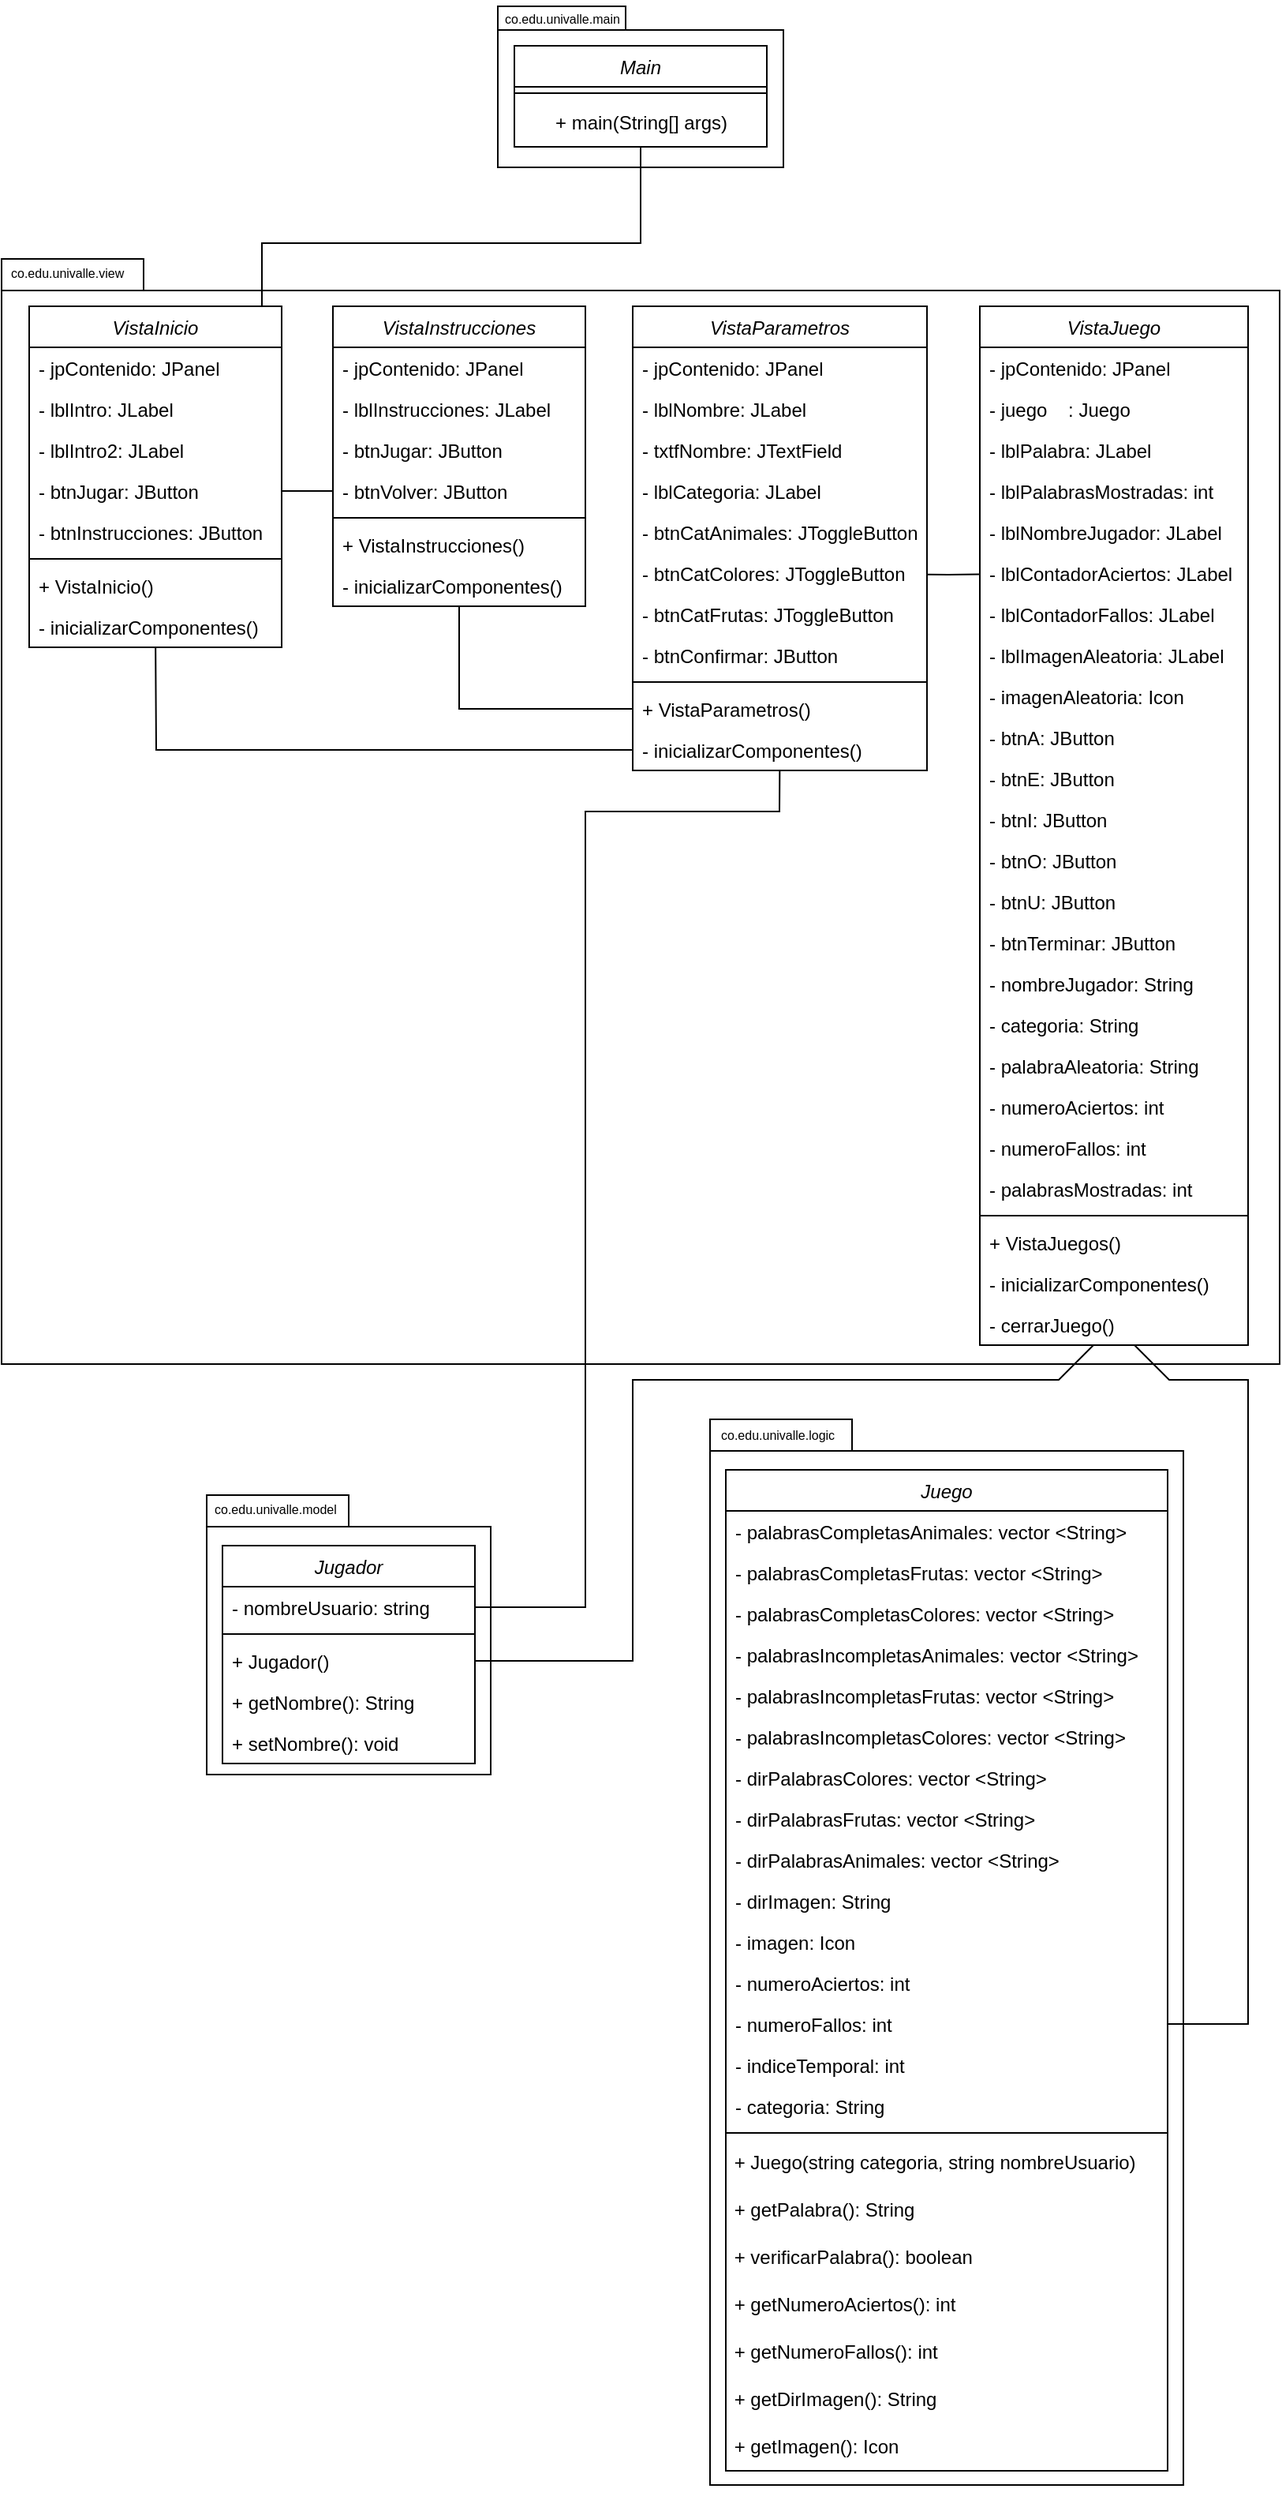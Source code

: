 <mxfile version="21.2.1" type="github">
  <diagram id="C5RBs43oDa-KdzZeNtuy" name="Page-1">
    <mxGraphModel dx="1434" dy="802" grid="1" gridSize="10" guides="1" tooltips="1" connect="1" arrows="1" fold="1" page="1" pageScale="1" pageWidth="827" pageHeight="1169" math="0" shadow="0">
      <root>
        <mxCell id="WIyWlLk6GJQsqaUBKTNV-0" />
        <mxCell id="WIyWlLk6GJQsqaUBKTNV-1" parent="WIyWlLk6GJQsqaUBKTNV-0" />
        <mxCell id="8PjbYwyH08GuXPHLSJ2T-105" value="" style="shape=folder;fontStyle=1;spacingTop=10;tabWidth=81;tabHeight=15;tabPosition=left;html=1;whiteSpace=wrap;" vertex="1" parent="WIyWlLk6GJQsqaUBKTNV-1">
          <mxGeometry x="324.5" y="60" width="181" height="102" as="geometry" />
        </mxCell>
        <mxCell id="8PjbYwyH08GuXPHLSJ2T-106" value="" style="shape=folder;fontStyle=1;spacingTop=10;tabWidth=90;tabHeight=20;tabPosition=left;html=1;whiteSpace=wrap;" vertex="1" parent="WIyWlLk6GJQsqaUBKTNV-1">
          <mxGeometry x="459" y="955" width="300" height="675" as="geometry" />
        </mxCell>
        <mxCell id="8PjbYwyH08GuXPHLSJ2T-107" value="" style="shape=folder;fontStyle=1;spacingTop=10;tabWidth=90;tabHeight=20;tabPosition=left;html=1;whiteSpace=wrap;" vertex="1" parent="WIyWlLk6GJQsqaUBKTNV-1">
          <mxGeometry x="140" y="1003" width="180" height="177" as="geometry" />
        </mxCell>
        <mxCell id="8PjbYwyH08GuXPHLSJ2T-108" value="Jugador" style="swimlane;fontStyle=2;align=center;verticalAlign=top;childLayout=stackLayout;horizontal=1;startSize=26;horizontalStack=0;resizeParent=1;resizeLast=0;collapsible=1;marginBottom=0;rounded=0;shadow=0;strokeWidth=1;" vertex="1" parent="WIyWlLk6GJQsqaUBKTNV-1">
          <mxGeometry x="150" y="1035" width="160" height="138" as="geometry">
            <mxRectangle x="550" y="140" width="160" height="26" as="alternateBounds" />
          </mxGeometry>
        </mxCell>
        <mxCell id="8PjbYwyH08GuXPHLSJ2T-109" value="- nombreUsuario: string" style="text;align=left;verticalAlign=top;spacingLeft=4;spacingRight=4;overflow=hidden;rotatable=0;points=[[0,0.5],[1,0.5]];portConstraint=eastwest;" vertex="1" parent="8PjbYwyH08GuXPHLSJ2T-108">
          <mxGeometry y="26" width="160" height="26" as="geometry" />
        </mxCell>
        <mxCell id="8PjbYwyH08GuXPHLSJ2T-110" value="" style="line;html=1;strokeWidth=1;align=left;verticalAlign=middle;spacingTop=-1;spacingLeft=3;spacingRight=3;rotatable=0;labelPosition=right;points=[];portConstraint=eastwest;" vertex="1" parent="8PjbYwyH08GuXPHLSJ2T-108">
          <mxGeometry y="52" width="160" height="8" as="geometry" />
        </mxCell>
        <mxCell id="8PjbYwyH08GuXPHLSJ2T-111" value="+ Jugador()" style="text;align=left;verticalAlign=top;spacingLeft=4;spacingRight=4;overflow=hidden;rotatable=0;points=[[0,0.5],[1,0.5]];portConstraint=eastwest;" vertex="1" parent="8PjbYwyH08GuXPHLSJ2T-108">
          <mxGeometry y="60" width="160" height="26" as="geometry" />
        </mxCell>
        <mxCell id="8PjbYwyH08GuXPHLSJ2T-112" value="+ getNombre(): String" style="text;align=left;verticalAlign=top;spacingLeft=4;spacingRight=4;overflow=hidden;rotatable=0;points=[[0,0.5],[1,0.5]];portConstraint=eastwest;" vertex="1" parent="8PjbYwyH08GuXPHLSJ2T-108">
          <mxGeometry y="86" width="160" height="26" as="geometry" />
        </mxCell>
        <mxCell id="8PjbYwyH08GuXPHLSJ2T-113" value="+ setNombre(): void" style="text;align=left;verticalAlign=top;spacingLeft=4;spacingRight=4;overflow=hidden;rotatable=0;points=[[0,0.5],[1,0.5]];portConstraint=eastwest;" vertex="1" parent="8PjbYwyH08GuXPHLSJ2T-108">
          <mxGeometry y="112" width="160" height="26" as="geometry" />
        </mxCell>
        <mxCell id="8PjbYwyH08GuXPHLSJ2T-114" value="" style="shape=folder;fontStyle=1;spacingTop=10;tabWidth=90;tabHeight=20;tabPosition=left;html=1;whiteSpace=wrap;" vertex="1" parent="WIyWlLk6GJQsqaUBKTNV-1">
          <mxGeometry x="10" y="220" width="810" height="700" as="geometry" />
        </mxCell>
        <mxCell id="8PjbYwyH08GuXPHLSJ2T-115" value="Main" style="swimlane;fontStyle=2;align=center;verticalAlign=top;childLayout=stackLayout;horizontal=1;startSize=26;horizontalStack=0;resizeParent=1;resizeLast=0;collapsible=1;marginBottom=0;rounded=0;shadow=0;strokeWidth=1;" vertex="1" parent="WIyWlLk6GJQsqaUBKTNV-1">
          <mxGeometry x="335" y="85" width="160" height="64" as="geometry">
            <mxRectangle x="300" y="50" width="160" height="26" as="alternateBounds" />
          </mxGeometry>
        </mxCell>
        <mxCell id="8PjbYwyH08GuXPHLSJ2T-116" value="" style="line;html=1;strokeWidth=1;align=left;verticalAlign=middle;spacingTop=-1;spacingLeft=3;spacingRight=3;rotatable=0;labelPosition=right;points=[];portConstraint=eastwest;" vertex="1" parent="8PjbYwyH08GuXPHLSJ2T-115">
          <mxGeometry y="26" width="160" height="8" as="geometry" />
        </mxCell>
        <mxCell id="8PjbYwyH08GuXPHLSJ2T-117" value="+ main(String[] args)" style="text;html=1;align=center;verticalAlign=middle;resizable=0;points=[];autosize=1;strokeColor=none;fillColor=none;" vertex="1" parent="8PjbYwyH08GuXPHLSJ2T-115">
          <mxGeometry y="34" width="160" height="30" as="geometry" />
        </mxCell>
        <mxCell id="8PjbYwyH08GuXPHLSJ2T-118" value="VistaInstrucciones" style="swimlane;fontStyle=2;align=center;verticalAlign=top;childLayout=stackLayout;horizontal=1;startSize=26;horizontalStack=0;resizeParent=1;resizeLast=0;collapsible=1;marginBottom=0;rounded=0;shadow=0;strokeWidth=1;" vertex="1" parent="WIyWlLk6GJQsqaUBKTNV-1">
          <mxGeometry x="220" y="250" width="160" height="190" as="geometry">
            <mxRectangle x="130" y="380" width="160" height="26" as="alternateBounds" />
          </mxGeometry>
        </mxCell>
        <mxCell id="8PjbYwyH08GuXPHLSJ2T-119" value="- jpContenido: JPanel" style="text;align=left;verticalAlign=top;spacingLeft=4;spacingRight=4;overflow=hidden;rotatable=0;points=[[0,0.5],[1,0.5]];portConstraint=eastwest;" vertex="1" parent="8PjbYwyH08GuXPHLSJ2T-118">
          <mxGeometry y="26" width="160" height="26" as="geometry" />
        </mxCell>
        <mxCell id="8PjbYwyH08GuXPHLSJ2T-120" value="- lblInstrucciones: JLabel" style="text;align=left;verticalAlign=top;spacingLeft=4;spacingRight=4;overflow=hidden;rotatable=0;points=[[0,0.5],[1,0.5]];portConstraint=eastwest;" vertex="1" parent="8PjbYwyH08GuXPHLSJ2T-118">
          <mxGeometry y="52" width="160" height="26" as="geometry" />
        </mxCell>
        <mxCell id="8PjbYwyH08GuXPHLSJ2T-121" value="- btnJugar: JButton" style="text;align=left;verticalAlign=top;spacingLeft=4;spacingRight=4;overflow=hidden;rotatable=0;points=[[0,0.5],[1,0.5]];portConstraint=eastwest;rounded=0;shadow=0;html=0;" vertex="1" parent="8PjbYwyH08GuXPHLSJ2T-118">
          <mxGeometry y="78" width="160" height="26" as="geometry" />
        </mxCell>
        <mxCell id="8PjbYwyH08GuXPHLSJ2T-122" value="- btnVolver: JButton" style="text;align=left;verticalAlign=top;spacingLeft=4;spacingRight=4;overflow=hidden;rotatable=0;points=[[0,0.5],[1,0.5]];portConstraint=eastwest;rounded=0;shadow=0;html=0;" vertex="1" parent="8PjbYwyH08GuXPHLSJ2T-118">
          <mxGeometry y="104" width="160" height="26" as="geometry" />
        </mxCell>
        <mxCell id="8PjbYwyH08GuXPHLSJ2T-123" value="" style="line;html=1;strokeWidth=1;align=left;verticalAlign=middle;spacingTop=-1;spacingLeft=3;spacingRight=3;rotatable=0;labelPosition=right;points=[];portConstraint=eastwest;" vertex="1" parent="8PjbYwyH08GuXPHLSJ2T-118">
          <mxGeometry y="130" width="160" height="8" as="geometry" />
        </mxCell>
        <mxCell id="8PjbYwyH08GuXPHLSJ2T-124" value="+ VistaInstrucciones()" style="text;align=left;verticalAlign=top;spacingLeft=4;spacingRight=4;overflow=hidden;rotatable=0;points=[[0,0.5],[1,0.5]];portConstraint=eastwest;" vertex="1" parent="8PjbYwyH08GuXPHLSJ2T-118">
          <mxGeometry y="138" width="160" height="26" as="geometry" />
        </mxCell>
        <mxCell id="8PjbYwyH08GuXPHLSJ2T-125" value="- inicializarComponentes()" style="text;align=left;verticalAlign=top;spacingLeft=4;spacingRight=4;overflow=hidden;rotatable=0;points=[[0,0.5],[1,0.5]];portConstraint=eastwest;" vertex="1" parent="8PjbYwyH08GuXPHLSJ2T-118">
          <mxGeometry y="164" width="160" height="26" as="geometry" />
        </mxCell>
        <mxCell id="8PjbYwyH08GuXPHLSJ2T-126" value="Juego" style="swimlane;fontStyle=2;align=center;verticalAlign=top;childLayout=stackLayout;horizontal=1;startSize=26;horizontalStack=0;resizeParent=1;resizeLast=0;collapsible=1;marginBottom=0;rounded=0;shadow=0;strokeWidth=1;" vertex="1" parent="WIyWlLk6GJQsqaUBKTNV-1">
          <mxGeometry x="469" y="987" width="280" height="634" as="geometry">
            <mxRectangle x="340" y="380" width="170" height="26" as="alternateBounds" />
          </mxGeometry>
        </mxCell>
        <mxCell id="8PjbYwyH08GuXPHLSJ2T-127" value="- palabrasCompletasAnimales: vector &lt;String&gt;" style="text;align=left;verticalAlign=top;spacingLeft=4;spacingRight=4;overflow=hidden;rotatable=0;points=[[0,0.5],[1,0.5]];portConstraint=eastwest;" vertex="1" parent="8PjbYwyH08GuXPHLSJ2T-126">
          <mxGeometry y="26" width="280" height="26" as="geometry" />
        </mxCell>
        <mxCell id="8PjbYwyH08GuXPHLSJ2T-128" value="- palabrasCompletasFrutas: vector &lt;String&gt;" style="text;align=left;verticalAlign=top;spacingLeft=4;spacingRight=4;overflow=hidden;rotatable=0;points=[[0,0.5],[1,0.5]];portConstraint=eastwest;" vertex="1" parent="8PjbYwyH08GuXPHLSJ2T-126">
          <mxGeometry y="52" width="280" height="26" as="geometry" />
        </mxCell>
        <mxCell id="8PjbYwyH08GuXPHLSJ2T-129" value="- palabrasCompletasColores: vector &lt;String&gt;" style="text;align=left;verticalAlign=top;spacingLeft=4;spacingRight=4;overflow=hidden;rotatable=0;points=[[0,0.5],[1,0.5]];portConstraint=eastwest;" vertex="1" parent="8PjbYwyH08GuXPHLSJ2T-126">
          <mxGeometry y="78" width="280" height="26" as="geometry" />
        </mxCell>
        <mxCell id="8PjbYwyH08GuXPHLSJ2T-130" value="- palabrasIncompletasAnimales: vector &lt;String&gt;" style="text;align=left;verticalAlign=top;spacingLeft=4;spacingRight=4;overflow=hidden;rotatable=0;points=[[0,0.5],[1,0.5]];portConstraint=eastwest;" vertex="1" parent="8PjbYwyH08GuXPHLSJ2T-126">
          <mxGeometry y="104" width="280" height="26" as="geometry" />
        </mxCell>
        <mxCell id="8PjbYwyH08GuXPHLSJ2T-131" value="- palabrasIncompletasFrutas: vector &lt;String&gt;" style="text;align=left;verticalAlign=top;spacingLeft=4;spacingRight=4;overflow=hidden;rotatable=0;points=[[0,0.5],[1,0.5]];portConstraint=eastwest;" vertex="1" parent="8PjbYwyH08GuXPHLSJ2T-126">
          <mxGeometry y="130" width="280" height="26" as="geometry" />
        </mxCell>
        <mxCell id="8PjbYwyH08GuXPHLSJ2T-132" value="- palabrasIncompletasColores: vector &lt;String&gt;" style="text;align=left;verticalAlign=top;spacingLeft=4;spacingRight=4;overflow=hidden;rotatable=0;points=[[0,0.5],[1,0.5]];portConstraint=eastwest;" vertex="1" parent="8PjbYwyH08GuXPHLSJ2T-126">
          <mxGeometry y="156" width="280" height="26" as="geometry" />
        </mxCell>
        <mxCell id="8PjbYwyH08GuXPHLSJ2T-133" value="- dirPalabrasColores: vector &lt;String&gt;" style="text;align=left;verticalAlign=top;spacingLeft=4;spacingRight=4;overflow=hidden;rotatable=0;points=[[0,0.5],[1,0.5]];portConstraint=eastwest;" vertex="1" parent="8PjbYwyH08GuXPHLSJ2T-126">
          <mxGeometry y="182" width="280" height="26" as="geometry" />
        </mxCell>
        <mxCell id="8PjbYwyH08GuXPHLSJ2T-134" value="- dirPalabrasFrutas: vector &lt;String&gt;" style="text;align=left;verticalAlign=top;spacingLeft=4;spacingRight=4;overflow=hidden;rotatable=0;points=[[0,0.5],[1,0.5]];portConstraint=eastwest;" vertex="1" parent="8PjbYwyH08GuXPHLSJ2T-126">
          <mxGeometry y="208" width="280" height="26" as="geometry" />
        </mxCell>
        <mxCell id="8PjbYwyH08GuXPHLSJ2T-135" value="- dirPalabrasAnimales: vector &lt;String&gt;" style="text;align=left;verticalAlign=top;spacingLeft=4;spacingRight=4;overflow=hidden;rotatable=0;points=[[0,0.5],[1,0.5]];portConstraint=eastwest;" vertex="1" parent="8PjbYwyH08GuXPHLSJ2T-126">
          <mxGeometry y="234" width="280" height="26" as="geometry" />
        </mxCell>
        <mxCell id="8PjbYwyH08GuXPHLSJ2T-136" value="- dirImagen: String" style="text;align=left;verticalAlign=top;spacingLeft=4;spacingRight=4;overflow=hidden;rotatable=0;points=[[0,0.5],[1,0.5]];portConstraint=eastwest;" vertex="1" parent="8PjbYwyH08GuXPHLSJ2T-126">
          <mxGeometry y="260" width="280" height="26" as="geometry" />
        </mxCell>
        <mxCell id="8PjbYwyH08GuXPHLSJ2T-137" value="- imagen: Icon" style="text;align=left;verticalAlign=top;spacingLeft=4;spacingRight=4;overflow=hidden;rotatable=0;points=[[0,0.5],[1,0.5]];portConstraint=eastwest;" vertex="1" parent="8PjbYwyH08GuXPHLSJ2T-126">
          <mxGeometry y="286" width="280" height="26" as="geometry" />
        </mxCell>
        <mxCell id="8PjbYwyH08GuXPHLSJ2T-138" value="- numeroAciertos: int" style="text;align=left;verticalAlign=top;spacingLeft=4;spacingRight=4;overflow=hidden;rotatable=0;points=[[0,0.5],[1,0.5]];portConstraint=eastwest;" vertex="1" parent="8PjbYwyH08GuXPHLSJ2T-126">
          <mxGeometry y="312" width="280" height="26" as="geometry" />
        </mxCell>
        <mxCell id="8PjbYwyH08GuXPHLSJ2T-139" value="- numeroFallos: int" style="text;align=left;verticalAlign=top;spacingLeft=4;spacingRight=4;overflow=hidden;rotatable=0;points=[[0,0.5],[1,0.5]];portConstraint=eastwest;" vertex="1" parent="8PjbYwyH08GuXPHLSJ2T-126">
          <mxGeometry y="338" width="280" height="26" as="geometry" />
        </mxCell>
        <mxCell id="8PjbYwyH08GuXPHLSJ2T-140" value="- indiceTemporal: int" style="text;align=left;verticalAlign=top;spacingLeft=4;spacingRight=4;overflow=hidden;rotatable=0;points=[[0,0.5],[1,0.5]];portConstraint=eastwest;" vertex="1" parent="8PjbYwyH08GuXPHLSJ2T-126">
          <mxGeometry y="364" width="280" height="26" as="geometry" />
        </mxCell>
        <mxCell id="8PjbYwyH08GuXPHLSJ2T-141" value="- categoria: String" style="text;align=left;verticalAlign=top;spacingLeft=4;spacingRight=4;overflow=hidden;rotatable=0;points=[[0,0.5],[1,0.5]];portConstraint=eastwest;" vertex="1" parent="8PjbYwyH08GuXPHLSJ2T-126">
          <mxGeometry y="390" width="280" height="26" as="geometry" />
        </mxCell>
        <mxCell id="8PjbYwyH08GuXPHLSJ2T-142" value="" style="line;html=1;strokeWidth=1;align=left;verticalAlign=middle;spacingTop=-1;spacingLeft=3;spacingRight=3;rotatable=0;labelPosition=right;points=[];portConstraint=eastwest;" vertex="1" parent="8PjbYwyH08GuXPHLSJ2T-126">
          <mxGeometry y="416" width="280" height="8" as="geometry" />
        </mxCell>
        <mxCell id="8PjbYwyH08GuXPHLSJ2T-143" value="&amp;nbsp;+ Juego(string categoria, string nombreUsuario)" style="text;html=1;align=left;verticalAlign=middle;resizable=0;points=[];autosize=1;strokeColor=none;fillColor=none;" vertex="1" parent="8PjbYwyH08GuXPHLSJ2T-126">
          <mxGeometry y="424" width="280" height="30" as="geometry" />
        </mxCell>
        <mxCell id="8PjbYwyH08GuXPHLSJ2T-144" value="&amp;nbsp;+ getPalabra(): String" style="text;html=1;align=left;verticalAlign=middle;resizable=0;points=[];autosize=1;strokeColor=none;fillColor=none;" vertex="1" parent="8PjbYwyH08GuXPHLSJ2T-126">
          <mxGeometry y="454" width="280" height="30" as="geometry" />
        </mxCell>
        <mxCell id="8PjbYwyH08GuXPHLSJ2T-145" value="&amp;nbsp;+ verificarPalabra(): boolean" style="text;html=1;align=left;verticalAlign=middle;resizable=0;points=[];autosize=1;strokeColor=none;fillColor=none;" vertex="1" parent="8PjbYwyH08GuXPHLSJ2T-126">
          <mxGeometry y="484" width="280" height="30" as="geometry" />
        </mxCell>
        <mxCell id="8PjbYwyH08GuXPHLSJ2T-146" value="&amp;nbsp;+ getNumeroAciertos(): int" style="text;html=1;align=left;verticalAlign=middle;resizable=0;points=[];autosize=1;strokeColor=none;fillColor=none;" vertex="1" parent="8PjbYwyH08GuXPHLSJ2T-126">
          <mxGeometry y="514" width="280" height="30" as="geometry" />
        </mxCell>
        <mxCell id="8PjbYwyH08GuXPHLSJ2T-147" value="&amp;nbsp;+ getNumeroFallos(): int" style="text;html=1;align=left;verticalAlign=middle;resizable=0;points=[];autosize=1;strokeColor=none;fillColor=none;" vertex="1" parent="8PjbYwyH08GuXPHLSJ2T-126">
          <mxGeometry y="544" width="280" height="30" as="geometry" />
        </mxCell>
        <mxCell id="8PjbYwyH08GuXPHLSJ2T-148" value="&amp;nbsp;+ getDirImagen(): String" style="text;html=1;align=left;verticalAlign=middle;resizable=0;points=[];autosize=1;strokeColor=none;fillColor=none;" vertex="1" parent="8PjbYwyH08GuXPHLSJ2T-126">
          <mxGeometry y="574" width="280" height="30" as="geometry" />
        </mxCell>
        <mxCell id="8PjbYwyH08GuXPHLSJ2T-149" value="&amp;nbsp;+ getImagen(): Icon" style="text;html=1;align=left;verticalAlign=middle;resizable=0;points=[];autosize=1;strokeColor=none;fillColor=none;" vertex="1" parent="8PjbYwyH08GuXPHLSJ2T-126">
          <mxGeometry y="604" width="280" height="30" as="geometry" />
        </mxCell>
        <mxCell id="8PjbYwyH08GuXPHLSJ2T-150" value="VistaInicio" style="swimlane;fontStyle=2;align=center;verticalAlign=top;childLayout=stackLayout;horizontal=1;startSize=26;horizontalStack=0;resizeParent=1;resizeLast=0;collapsible=1;marginBottom=0;rounded=0;shadow=0;strokeWidth=1;" vertex="1" parent="WIyWlLk6GJQsqaUBKTNV-1">
          <mxGeometry x="27.5" y="250" width="160" height="216" as="geometry">
            <mxRectangle x="550" y="140" width="160" height="26" as="alternateBounds" />
          </mxGeometry>
        </mxCell>
        <mxCell id="8PjbYwyH08GuXPHLSJ2T-151" value="- jpContenido: JPanel" style="text;align=left;verticalAlign=top;spacingLeft=4;spacingRight=4;overflow=hidden;rotatable=0;points=[[0,0.5],[1,0.5]];portConstraint=eastwest;" vertex="1" parent="8PjbYwyH08GuXPHLSJ2T-150">
          <mxGeometry y="26" width="160" height="26" as="geometry" />
        </mxCell>
        <mxCell id="8PjbYwyH08GuXPHLSJ2T-152" value="- lblIntro: JLabel" style="text;align=left;verticalAlign=top;spacingLeft=4;spacingRight=4;overflow=hidden;rotatable=0;points=[[0,0.5],[1,0.5]];portConstraint=eastwest;" vertex="1" parent="8PjbYwyH08GuXPHLSJ2T-150">
          <mxGeometry y="52" width="160" height="26" as="geometry" />
        </mxCell>
        <mxCell id="8PjbYwyH08GuXPHLSJ2T-153" value="- lblIntro2: JLabel" style="text;align=left;verticalAlign=top;spacingLeft=4;spacingRight=4;overflow=hidden;rotatable=0;points=[[0,0.5],[1,0.5]];portConstraint=eastwest;" vertex="1" parent="8PjbYwyH08GuXPHLSJ2T-150">
          <mxGeometry y="78" width="160" height="26" as="geometry" />
        </mxCell>
        <mxCell id="8PjbYwyH08GuXPHLSJ2T-154" value="- btnJugar: JButton" style="text;align=left;verticalAlign=top;spacingLeft=4;spacingRight=4;overflow=hidden;rotatable=0;points=[[0,0.5],[1,0.5]];portConstraint=eastwest;rounded=0;shadow=0;html=0;" vertex="1" parent="8PjbYwyH08GuXPHLSJ2T-150">
          <mxGeometry y="104" width="160" height="26" as="geometry" />
        </mxCell>
        <mxCell id="8PjbYwyH08GuXPHLSJ2T-155" value="- btnInstrucciones: JButton" style="text;align=left;verticalAlign=top;spacingLeft=4;spacingRight=4;overflow=hidden;rotatable=0;points=[[0,0.5],[1,0.5]];portConstraint=eastwest;rounded=0;shadow=0;html=0;" vertex="1" parent="8PjbYwyH08GuXPHLSJ2T-150">
          <mxGeometry y="130" width="160" height="26" as="geometry" />
        </mxCell>
        <mxCell id="8PjbYwyH08GuXPHLSJ2T-156" value="" style="line;html=1;strokeWidth=1;align=left;verticalAlign=middle;spacingTop=-1;spacingLeft=3;spacingRight=3;rotatable=0;labelPosition=right;points=[];portConstraint=eastwest;" vertex="1" parent="8PjbYwyH08GuXPHLSJ2T-150">
          <mxGeometry y="156" width="160" height="8" as="geometry" />
        </mxCell>
        <mxCell id="8PjbYwyH08GuXPHLSJ2T-157" value="+ VistaInicio()" style="text;align=left;verticalAlign=top;spacingLeft=4;spacingRight=4;overflow=hidden;rotatable=0;points=[[0,0.5],[1,0.5]];portConstraint=eastwest;" vertex="1" parent="8PjbYwyH08GuXPHLSJ2T-150">
          <mxGeometry y="164" width="160" height="26" as="geometry" />
        </mxCell>
        <mxCell id="8PjbYwyH08GuXPHLSJ2T-158" value="- inicializarComponentes()" style="text;align=left;verticalAlign=top;spacingLeft=4;spacingRight=4;overflow=hidden;rotatable=0;points=[[0,0.5],[1,0.5]];portConstraint=eastwest;" vertex="1" parent="8PjbYwyH08GuXPHLSJ2T-150">
          <mxGeometry y="190" width="160" height="26" as="geometry" />
        </mxCell>
        <mxCell id="8PjbYwyH08GuXPHLSJ2T-159" value="VistaParametros" style="swimlane;fontStyle=2;align=center;verticalAlign=top;childLayout=stackLayout;horizontal=1;startSize=26;horizontalStack=0;resizeParent=1;resizeLast=0;collapsible=1;marginBottom=0;rounded=0;shadow=0;strokeWidth=1;" vertex="1" parent="WIyWlLk6GJQsqaUBKTNV-1">
          <mxGeometry x="410" y="250" width="186.5" height="294" as="geometry">
            <mxRectangle x="550" y="140" width="160" height="26" as="alternateBounds" />
          </mxGeometry>
        </mxCell>
        <mxCell id="8PjbYwyH08GuXPHLSJ2T-160" value="- jpContenido: JPanel" style="text;align=left;verticalAlign=top;spacingLeft=4;spacingRight=4;overflow=hidden;rotatable=0;points=[[0,0.5],[1,0.5]];portConstraint=eastwest;" vertex="1" parent="8PjbYwyH08GuXPHLSJ2T-159">
          <mxGeometry y="26" width="186.5" height="26" as="geometry" />
        </mxCell>
        <mxCell id="8PjbYwyH08GuXPHLSJ2T-161" value="- lblNombre: JLabel" style="text;align=left;verticalAlign=top;spacingLeft=4;spacingRight=4;overflow=hidden;rotatable=0;points=[[0,0.5],[1,0.5]];portConstraint=eastwest;" vertex="1" parent="8PjbYwyH08GuXPHLSJ2T-159">
          <mxGeometry y="52" width="186.5" height="26" as="geometry" />
        </mxCell>
        <mxCell id="8PjbYwyH08GuXPHLSJ2T-162" value="- txtfNombre: JTextField" style="text;align=left;verticalAlign=top;spacingLeft=4;spacingRight=4;overflow=hidden;rotatable=0;points=[[0,0.5],[1,0.5]];portConstraint=eastwest;rounded=0;shadow=0;html=0;" vertex="1" parent="8PjbYwyH08GuXPHLSJ2T-159">
          <mxGeometry y="78" width="186.5" height="26" as="geometry" />
        </mxCell>
        <mxCell id="8PjbYwyH08GuXPHLSJ2T-163" value="- lblCategoria: JLabel" style="text;align=left;verticalAlign=top;spacingLeft=4;spacingRight=4;overflow=hidden;rotatable=0;points=[[0,0.5],[1,0.5]];portConstraint=eastwest;" vertex="1" parent="8PjbYwyH08GuXPHLSJ2T-159">
          <mxGeometry y="104" width="186.5" height="26" as="geometry" />
        </mxCell>
        <mxCell id="8PjbYwyH08GuXPHLSJ2T-164" value="- btnCatAnimales: JToggleButton" style="text;align=left;verticalAlign=top;spacingLeft=4;spacingRight=4;overflow=hidden;rotatable=0;points=[[0,0.5],[1,0.5]];portConstraint=eastwest;rounded=0;shadow=0;html=0;" vertex="1" parent="8PjbYwyH08GuXPHLSJ2T-159">
          <mxGeometry y="130" width="186.5" height="26" as="geometry" />
        </mxCell>
        <mxCell id="8PjbYwyH08GuXPHLSJ2T-165" value="- btnCatColores: JToggleButton" style="text;align=left;verticalAlign=top;spacingLeft=4;spacingRight=4;overflow=hidden;rotatable=0;points=[[0,0.5],[1,0.5]];portConstraint=eastwest;rounded=0;shadow=0;html=0;" vertex="1" parent="8PjbYwyH08GuXPHLSJ2T-159">
          <mxGeometry y="156" width="186.5" height="26" as="geometry" />
        </mxCell>
        <mxCell id="8PjbYwyH08GuXPHLSJ2T-166" value="- btnCatFrutas: JToggleButton" style="text;align=left;verticalAlign=top;spacingLeft=4;spacingRight=4;overflow=hidden;rotatable=0;points=[[0,0.5],[1,0.5]];portConstraint=eastwest;rounded=0;shadow=0;html=0;" vertex="1" parent="8PjbYwyH08GuXPHLSJ2T-159">
          <mxGeometry y="182" width="186.5" height="26" as="geometry" />
        </mxCell>
        <mxCell id="8PjbYwyH08GuXPHLSJ2T-167" value="- btnConfirmar: JButton" style="text;align=left;verticalAlign=top;spacingLeft=4;spacingRight=4;overflow=hidden;rotatable=0;points=[[0,0.5],[1,0.5]];portConstraint=eastwest;rounded=0;shadow=0;html=0;" vertex="1" parent="8PjbYwyH08GuXPHLSJ2T-159">
          <mxGeometry y="208" width="186.5" height="26" as="geometry" />
        </mxCell>
        <mxCell id="8PjbYwyH08GuXPHLSJ2T-168" value="" style="line;html=1;strokeWidth=1;align=left;verticalAlign=middle;spacingTop=-1;spacingLeft=3;spacingRight=3;rotatable=0;labelPosition=right;points=[];portConstraint=eastwest;" vertex="1" parent="8PjbYwyH08GuXPHLSJ2T-159">
          <mxGeometry y="234" width="186.5" height="8" as="geometry" />
        </mxCell>
        <mxCell id="8PjbYwyH08GuXPHLSJ2T-169" value="+ VistaParametros()" style="text;align=left;verticalAlign=top;spacingLeft=4;spacingRight=4;overflow=hidden;rotatable=0;points=[[0,0.5],[1,0.5]];portConstraint=eastwest;" vertex="1" parent="8PjbYwyH08GuXPHLSJ2T-159">
          <mxGeometry y="242" width="186.5" height="26" as="geometry" />
        </mxCell>
        <mxCell id="8PjbYwyH08GuXPHLSJ2T-170" value="- inicializarComponentes()" style="text;align=left;verticalAlign=top;spacingLeft=4;spacingRight=4;overflow=hidden;rotatable=0;points=[[0,0.5],[1,0.5]];portConstraint=eastwest;" vertex="1" parent="8PjbYwyH08GuXPHLSJ2T-159">
          <mxGeometry y="268" width="186.5" height="26" as="geometry" />
        </mxCell>
        <mxCell id="8PjbYwyH08GuXPHLSJ2T-171" value="" style="endArrow=none;html=1;rounded=0;" edge="1" parent="WIyWlLk6GJQsqaUBKTNV-1" source="8PjbYwyH08GuXPHLSJ2T-150" target="8PjbYwyH08GuXPHLSJ2T-117">
          <mxGeometry width="50" height="50" relative="1" as="geometry">
            <mxPoint x="179.5" y="330" as="sourcePoint" />
            <mxPoint x="384.545" y="120" as="targetPoint" />
            <Array as="points">
              <mxPoint x="175" y="250" />
              <mxPoint x="175" y="210" />
              <mxPoint x="415" y="210" />
            </Array>
          </mxGeometry>
        </mxCell>
        <mxCell id="8PjbYwyH08GuXPHLSJ2T-172" value="" style="endArrow=none;html=1;rounded=0;" edge="1" parent="WIyWlLk6GJQsqaUBKTNV-1" source="8PjbYwyH08GuXPHLSJ2T-139" target="8PjbYwyH08GuXPHLSJ2T-198">
          <mxGeometry width="50" height="50" relative="1" as="geometry">
            <mxPoint x="740" y="830" as="sourcePoint" />
            <mxPoint x="710" y="552" as="targetPoint" />
            <Array as="points">
              <mxPoint x="800" y="1338" />
              <mxPoint x="800" y="930" />
              <mxPoint x="750" y="930" />
            </Array>
          </mxGeometry>
        </mxCell>
        <mxCell id="8PjbYwyH08GuXPHLSJ2T-173" value="VistaJuego" style="swimlane;fontStyle=2;align=center;verticalAlign=top;childLayout=stackLayout;horizontal=1;startSize=26;horizontalStack=0;resizeParent=1;resizeLast=0;collapsible=1;marginBottom=0;rounded=0;shadow=0;strokeWidth=1;" vertex="1" parent="WIyWlLk6GJQsqaUBKTNV-1">
          <mxGeometry x="630" y="250" width="170" height="658" as="geometry">
            <mxRectangle x="550" y="140" width="160" height="26" as="alternateBounds" />
          </mxGeometry>
        </mxCell>
        <mxCell id="8PjbYwyH08GuXPHLSJ2T-174" value="- jpContenido: JPanel" style="text;align=left;verticalAlign=top;spacingLeft=4;spacingRight=4;overflow=hidden;rotatable=0;points=[[0,0.5],[1,0.5]];portConstraint=eastwest;" vertex="1" parent="8PjbYwyH08GuXPHLSJ2T-173">
          <mxGeometry y="26" width="170" height="26" as="geometry" />
        </mxCell>
        <mxCell id="8PjbYwyH08GuXPHLSJ2T-175" value="- juego    : Juego" style="text;align=left;verticalAlign=top;spacingLeft=4;spacingRight=4;overflow=hidden;rotatable=0;points=[[0,0.5],[1,0.5]];portConstraint=eastwest;" vertex="1" parent="8PjbYwyH08GuXPHLSJ2T-173">
          <mxGeometry y="52" width="170" height="26" as="geometry" />
        </mxCell>
        <mxCell id="8PjbYwyH08GuXPHLSJ2T-176" value="- lblPalabra: JLabel" style="text;align=left;verticalAlign=top;spacingLeft=4;spacingRight=4;overflow=hidden;rotatable=0;points=[[0,0.5],[1,0.5]];portConstraint=eastwest;" vertex="1" parent="8PjbYwyH08GuXPHLSJ2T-173">
          <mxGeometry y="78" width="170" height="26" as="geometry" />
        </mxCell>
        <mxCell id="8PjbYwyH08GuXPHLSJ2T-177" value="- lblPalabrasMostradas: int" style="text;align=left;verticalAlign=top;spacingLeft=4;spacingRight=4;overflow=hidden;rotatable=0;points=[[0,0.5],[1,0.5]];portConstraint=eastwest;" vertex="1" parent="8PjbYwyH08GuXPHLSJ2T-173">
          <mxGeometry y="104" width="170" height="26" as="geometry" />
        </mxCell>
        <mxCell id="8PjbYwyH08GuXPHLSJ2T-178" value="- lblNombreJugador: JLabel" style="text;align=left;verticalAlign=top;spacingLeft=4;spacingRight=4;overflow=hidden;rotatable=0;points=[[0,0.5],[1,0.5]];portConstraint=eastwest;" vertex="1" parent="8PjbYwyH08GuXPHLSJ2T-173">
          <mxGeometry y="130" width="170" height="26" as="geometry" />
        </mxCell>
        <mxCell id="8PjbYwyH08GuXPHLSJ2T-179" value="- lblContadorAciertos: JLabel" style="text;align=left;verticalAlign=top;spacingLeft=4;spacingRight=4;overflow=hidden;rotatable=0;points=[[0,0.5],[1,0.5]];portConstraint=eastwest;" vertex="1" parent="8PjbYwyH08GuXPHLSJ2T-173">
          <mxGeometry y="156" width="170" height="26" as="geometry" />
        </mxCell>
        <mxCell id="8PjbYwyH08GuXPHLSJ2T-180" value="- lblContadorFallos: JLabel" style="text;align=left;verticalAlign=top;spacingLeft=4;spacingRight=4;overflow=hidden;rotatable=0;points=[[0,0.5],[1,0.5]];portConstraint=eastwest;" vertex="1" parent="8PjbYwyH08GuXPHLSJ2T-173">
          <mxGeometry y="182" width="170" height="26" as="geometry" />
        </mxCell>
        <mxCell id="8PjbYwyH08GuXPHLSJ2T-181" value="- lblImagenAleatoria: JLabel" style="text;align=left;verticalAlign=top;spacingLeft=4;spacingRight=4;overflow=hidden;rotatable=0;points=[[0,0.5],[1,0.5]];portConstraint=eastwest;" vertex="1" parent="8PjbYwyH08GuXPHLSJ2T-173">
          <mxGeometry y="208" width="170" height="26" as="geometry" />
        </mxCell>
        <mxCell id="8PjbYwyH08GuXPHLSJ2T-182" value="- imagenAleatoria: Icon" style="text;align=left;verticalAlign=top;spacingLeft=4;spacingRight=4;overflow=hidden;rotatable=0;points=[[0,0.5],[1,0.5]];portConstraint=eastwest;" vertex="1" parent="8PjbYwyH08GuXPHLSJ2T-173">
          <mxGeometry y="234" width="170" height="26" as="geometry" />
        </mxCell>
        <mxCell id="8PjbYwyH08GuXPHLSJ2T-183" value="- btnA: JButton" style="text;align=left;verticalAlign=top;spacingLeft=4;spacingRight=4;overflow=hidden;rotatable=0;points=[[0,0.5],[1,0.5]];portConstraint=eastwest;rounded=0;shadow=0;html=0;" vertex="1" parent="8PjbYwyH08GuXPHLSJ2T-173">
          <mxGeometry y="260" width="170" height="26" as="geometry" />
        </mxCell>
        <mxCell id="8PjbYwyH08GuXPHLSJ2T-184" value="- btnE: JButton" style="text;align=left;verticalAlign=top;spacingLeft=4;spacingRight=4;overflow=hidden;rotatable=0;points=[[0,0.5],[1,0.5]];portConstraint=eastwest;rounded=0;shadow=0;html=0;" vertex="1" parent="8PjbYwyH08GuXPHLSJ2T-173">
          <mxGeometry y="286" width="170" height="26" as="geometry" />
        </mxCell>
        <mxCell id="8PjbYwyH08GuXPHLSJ2T-185" value="- btnI: JButton" style="text;align=left;verticalAlign=top;spacingLeft=4;spacingRight=4;overflow=hidden;rotatable=0;points=[[0,0.5],[1,0.5]];portConstraint=eastwest;rounded=0;shadow=0;html=0;" vertex="1" parent="8PjbYwyH08GuXPHLSJ2T-173">
          <mxGeometry y="312" width="170" height="26" as="geometry" />
        </mxCell>
        <mxCell id="8PjbYwyH08GuXPHLSJ2T-186" value="- btnO: JButton" style="text;align=left;verticalAlign=top;spacingLeft=4;spacingRight=4;overflow=hidden;rotatable=0;points=[[0,0.5],[1,0.5]];portConstraint=eastwest;rounded=0;shadow=0;html=0;" vertex="1" parent="8PjbYwyH08GuXPHLSJ2T-173">
          <mxGeometry y="338" width="170" height="26" as="geometry" />
        </mxCell>
        <mxCell id="8PjbYwyH08GuXPHLSJ2T-187" value="- btnU: JButton" style="text;align=left;verticalAlign=top;spacingLeft=4;spacingRight=4;overflow=hidden;rotatable=0;points=[[0,0.5],[1,0.5]];portConstraint=eastwest;rounded=0;shadow=0;html=0;" vertex="1" parent="8PjbYwyH08GuXPHLSJ2T-173">
          <mxGeometry y="364" width="170" height="26" as="geometry" />
        </mxCell>
        <mxCell id="8PjbYwyH08GuXPHLSJ2T-188" value="- btnTerminar: JButton" style="text;align=left;verticalAlign=top;spacingLeft=4;spacingRight=4;overflow=hidden;rotatable=0;points=[[0,0.5],[1,0.5]];portConstraint=eastwest;rounded=0;shadow=0;html=0;" vertex="1" parent="8PjbYwyH08GuXPHLSJ2T-173">
          <mxGeometry y="390" width="170" height="26" as="geometry" />
        </mxCell>
        <mxCell id="8PjbYwyH08GuXPHLSJ2T-189" value="- nombreJugador: String" style="text;align=left;verticalAlign=top;spacingLeft=4;spacingRight=4;overflow=hidden;rotatable=0;points=[[0,0.5],[1,0.5]];portConstraint=eastwest;" vertex="1" parent="8PjbYwyH08GuXPHLSJ2T-173">
          <mxGeometry y="416" width="170" height="26" as="geometry" />
        </mxCell>
        <mxCell id="8PjbYwyH08GuXPHLSJ2T-190" value="- categoria: String" style="text;align=left;verticalAlign=top;spacingLeft=4;spacingRight=4;overflow=hidden;rotatable=0;points=[[0,0.5],[1,0.5]];portConstraint=eastwest;" vertex="1" parent="8PjbYwyH08GuXPHLSJ2T-173">
          <mxGeometry y="442" width="170" height="26" as="geometry" />
        </mxCell>
        <mxCell id="8PjbYwyH08GuXPHLSJ2T-191" value="- palabraAleatoria: String" style="text;align=left;verticalAlign=top;spacingLeft=4;spacingRight=4;overflow=hidden;rotatable=0;points=[[0,0.5],[1,0.5]];portConstraint=eastwest;" vertex="1" parent="8PjbYwyH08GuXPHLSJ2T-173">
          <mxGeometry y="468" width="170" height="26" as="geometry" />
        </mxCell>
        <mxCell id="8PjbYwyH08GuXPHLSJ2T-192" value="- numeroAciertos: int" style="text;align=left;verticalAlign=top;spacingLeft=4;spacingRight=4;overflow=hidden;rotatable=0;points=[[0,0.5],[1,0.5]];portConstraint=eastwest;" vertex="1" parent="8PjbYwyH08GuXPHLSJ2T-173">
          <mxGeometry y="494" width="170" height="26" as="geometry" />
        </mxCell>
        <mxCell id="8PjbYwyH08GuXPHLSJ2T-193" value="- numeroFallos: int" style="text;align=left;verticalAlign=top;spacingLeft=4;spacingRight=4;overflow=hidden;rotatable=0;points=[[0,0.5],[1,0.5]];portConstraint=eastwest;" vertex="1" parent="8PjbYwyH08GuXPHLSJ2T-173">
          <mxGeometry y="520" width="170" height="26" as="geometry" />
        </mxCell>
        <mxCell id="8PjbYwyH08GuXPHLSJ2T-194" value="- palabrasMostradas: int" style="text;align=left;verticalAlign=top;spacingLeft=4;spacingRight=4;overflow=hidden;rotatable=0;points=[[0,0.5],[1,0.5]];portConstraint=eastwest;" vertex="1" parent="8PjbYwyH08GuXPHLSJ2T-173">
          <mxGeometry y="546" width="170" height="26" as="geometry" />
        </mxCell>
        <mxCell id="8PjbYwyH08GuXPHLSJ2T-195" value="" style="line;html=1;strokeWidth=1;align=left;verticalAlign=middle;spacingTop=-1;spacingLeft=3;spacingRight=3;rotatable=0;labelPosition=right;points=[];portConstraint=eastwest;" vertex="1" parent="8PjbYwyH08GuXPHLSJ2T-173">
          <mxGeometry y="572" width="170" height="8" as="geometry" />
        </mxCell>
        <mxCell id="8PjbYwyH08GuXPHLSJ2T-196" value="+ VistaJuegos()" style="text;align=left;verticalAlign=top;spacingLeft=4;spacingRight=4;overflow=hidden;rotatable=0;points=[[0,0.5],[1,0.5]];portConstraint=eastwest;" vertex="1" parent="8PjbYwyH08GuXPHLSJ2T-173">
          <mxGeometry y="580" width="170" height="26" as="geometry" />
        </mxCell>
        <mxCell id="8PjbYwyH08GuXPHLSJ2T-197" value="- inicializarComponentes()" style="text;align=left;verticalAlign=top;spacingLeft=4;spacingRight=4;overflow=hidden;rotatable=0;points=[[0,0.5],[1,0.5]];portConstraint=eastwest;" vertex="1" parent="8PjbYwyH08GuXPHLSJ2T-173">
          <mxGeometry y="606" width="170" height="26" as="geometry" />
        </mxCell>
        <mxCell id="8PjbYwyH08GuXPHLSJ2T-198" value="- cerrarJuego()" style="text;align=left;verticalAlign=top;spacingLeft=4;spacingRight=4;overflow=hidden;rotatable=0;points=[[0,0.5],[1,0.5]];portConstraint=eastwest;" vertex="1" parent="8PjbYwyH08GuXPHLSJ2T-173">
          <mxGeometry y="632" width="170" height="26" as="geometry" />
        </mxCell>
        <mxCell id="8PjbYwyH08GuXPHLSJ2T-199" value="" style="endArrow=none;html=1;rounded=0;" edge="1" parent="WIyWlLk6GJQsqaUBKTNV-1" source="8PjbYwyH08GuXPHLSJ2T-109" target="8PjbYwyH08GuXPHLSJ2T-170">
          <mxGeometry width="50" height="50" relative="1" as="geometry">
            <mxPoint x="315.68" y="655.37" as="sourcePoint" />
            <mxPoint x="499.592" y="492" as="targetPoint" />
            <Array as="points">
              <mxPoint x="380" y="1074" />
              <mxPoint x="380" y="570" />
              <mxPoint x="503" y="570" />
            </Array>
          </mxGeometry>
        </mxCell>
        <mxCell id="8PjbYwyH08GuXPHLSJ2T-200" value="" style="endArrow=none;html=1;rounded=0;" edge="1" parent="WIyWlLk6GJQsqaUBKTNV-1" source="8PjbYwyH08GuXPHLSJ2T-154" target="8PjbYwyH08GuXPHLSJ2T-122">
          <mxGeometry width="50" height="50" relative="1" as="geometry">
            <mxPoint x="400" y="320" as="sourcePoint" />
            <mxPoint x="240" y="340" as="targetPoint" />
          </mxGeometry>
        </mxCell>
        <mxCell id="8PjbYwyH08GuXPHLSJ2T-201" value="" style="endArrow=none;html=1;rounded=0;" edge="1" parent="WIyWlLk6GJQsqaUBKTNV-1" source="8PjbYwyH08GuXPHLSJ2T-111" target="8PjbYwyH08GuXPHLSJ2T-198">
          <mxGeometry width="50" height="50" relative="1" as="geometry">
            <mxPoint x="390" y="840" as="sourcePoint" />
            <mxPoint x="440" y="790" as="targetPoint" />
            <Array as="points">
              <mxPoint x="410" y="1108" />
              <mxPoint x="410" y="930" />
              <mxPoint x="680" y="930" />
            </Array>
          </mxGeometry>
        </mxCell>
        <mxCell id="8PjbYwyH08GuXPHLSJ2T-202" value="" style="endArrow=none;html=1;rounded=0;" edge="1" parent="WIyWlLk6GJQsqaUBKTNV-1" source="8PjbYwyH08GuXPHLSJ2T-179" target="8PjbYwyH08GuXPHLSJ2T-165">
          <mxGeometry width="50" height="50" relative="1" as="geometry">
            <mxPoint x="610" y="560" as="sourcePoint" />
            <mxPoint x="470" y="560" as="targetPoint" />
            <Array as="points">
              <mxPoint x="610" y="420" />
            </Array>
          </mxGeometry>
        </mxCell>
        <mxCell id="8PjbYwyH08GuXPHLSJ2T-203" value="&lt;font style=&quot;font-size: 8px;&quot;&gt;co.edu.univalle.model&lt;/font&gt;" style="text;html=1;align=left;verticalAlign=bottom;resizable=0;points=[];autosize=1;strokeColor=none;fillColor=none;fontSize=8;" vertex="1" parent="WIyWlLk6GJQsqaUBKTNV-1">
          <mxGeometry x="143" y="1000" width="100" height="20" as="geometry" />
        </mxCell>
        <mxCell id="8PjbYwyH08GuXPHLSJ2T-204" value="&lt;font style=&quot;font-size: 8px;&quot;&gt;co.edu.univalle.logic&lt;/font&gt;" style="text;html=1;align=left;verticalAlign=bottom;resizable=0;points=[];autosize=1;strokeColor=none;fillColor=none;fontSize=8;" vertex="1" parent="WIyWlLk6GJQsqaUBKTNV-1">
          <mxGeometry x="464" y="953" width="100" height="20" as="geometry" />
        </mxCell>
        <mxCell id="8PjbYwyH08GuXPHLSJ2T-205" value="&lt;font style=&quot;font-size: 8px;&quot;&gt;co.edu.univalle.view&lt;/font&gt;" style="text;html=1;align=left;verticalAlign=bottom;resizable=0;points=[];autosize=1;strokeColor=none;fillColor=none;fontSize=8;" vertex="1" parent="WIyWlLk6GJQsqaUBKTNV-1">
          <mxGeometry x="14" y="217" width="100" height="20" as="geometry" />
        </mxCell>
        <mxCell id="8PjbYwyH08GuXPHLSJ2T-206" value="&lt;font style=&quot;font-size: 8px;&quot;&gt;co.edu.univalle.main&lt;/font&gt;" style="text;html=1;align=left;verticalAlign=bottom;resizable=0;points=[];autosize=1;strokeColor=none;fillColor=none;fontSize=8;" vertex="1" parent="WIyWlLk6GJQsqaUBKTNV-1">
          <mxGeometry x="327" y="56" width="100" height="20" as="geometry" />
        </mxCell>
        <mxCell id="8PjbYwyH08GuXPHLSJ2T-207" value="" style="endArrow=none;html=1;rounded=0;" edge="1" parent="WIyWlLk6GJQsqaUBKTNV-1" source="8PjbYwyH08GuXPHLSJ2T-158" target="8PjbYwyH08GuXPHLSJ2T-170">
          <mxGeometry width="50" height="50" relative="1" as="geometry">
            <mxPoint x="530" y="460" as="sourcePoint" />
            <mxPoint x="580" y="410" as="targetPoint" />
            <Array as="points">
              <mxPoint x="108" y="531" />
            </Array>
          </mxGeometry>
        </mxCell>
        <mxCell id="8PjbYwyH08GuXPHLSJ2T-208" value="" style="endArrow=none;html=1;rounded=0;" edge="1" parent="WIyWlLk6GJQsqaUBKTNV-1" source="8PjbYwyH08GuXPHLSJ2T-125" target="8PjbYwyH08GuXPHLSJ2T-169">
          <mxGeometry width="50" height="50" relative="1" as="geometry">
            <mxPoint x="530" y="460" as="sourcePoint" />
            <mxPoint x="580" y="410" as="targetPoint" />
            <Array as="points">
              <mxPoint x="300" y="505" />
            </Array>
          </mxGeometry>
        </mxCell>
        <mxCell id="8PjbYwyH08GuXPHLSJ2T-209" style="edgeStyle=orthogonalEdgeStyle;rounded=0;orthogonalLoop=1;jettySize=auto;html=1;exitX=0.5;exitY=1;exitDx=0;exitDy=0;exitPerimeter=0;" edge="1" parent="WIyWlLk6GJQsqaUBKTNV-1" source="8PjbYwyH08GuXPHLSJ2T-106" target="8PjbYwyH08GuXPHLSJ2T-106">
          <mxGeometry relative="1" as="geometry" />
        </mxCell>
      </root>
    </mxGraphModel>
  </diagram>
</mxfile>
